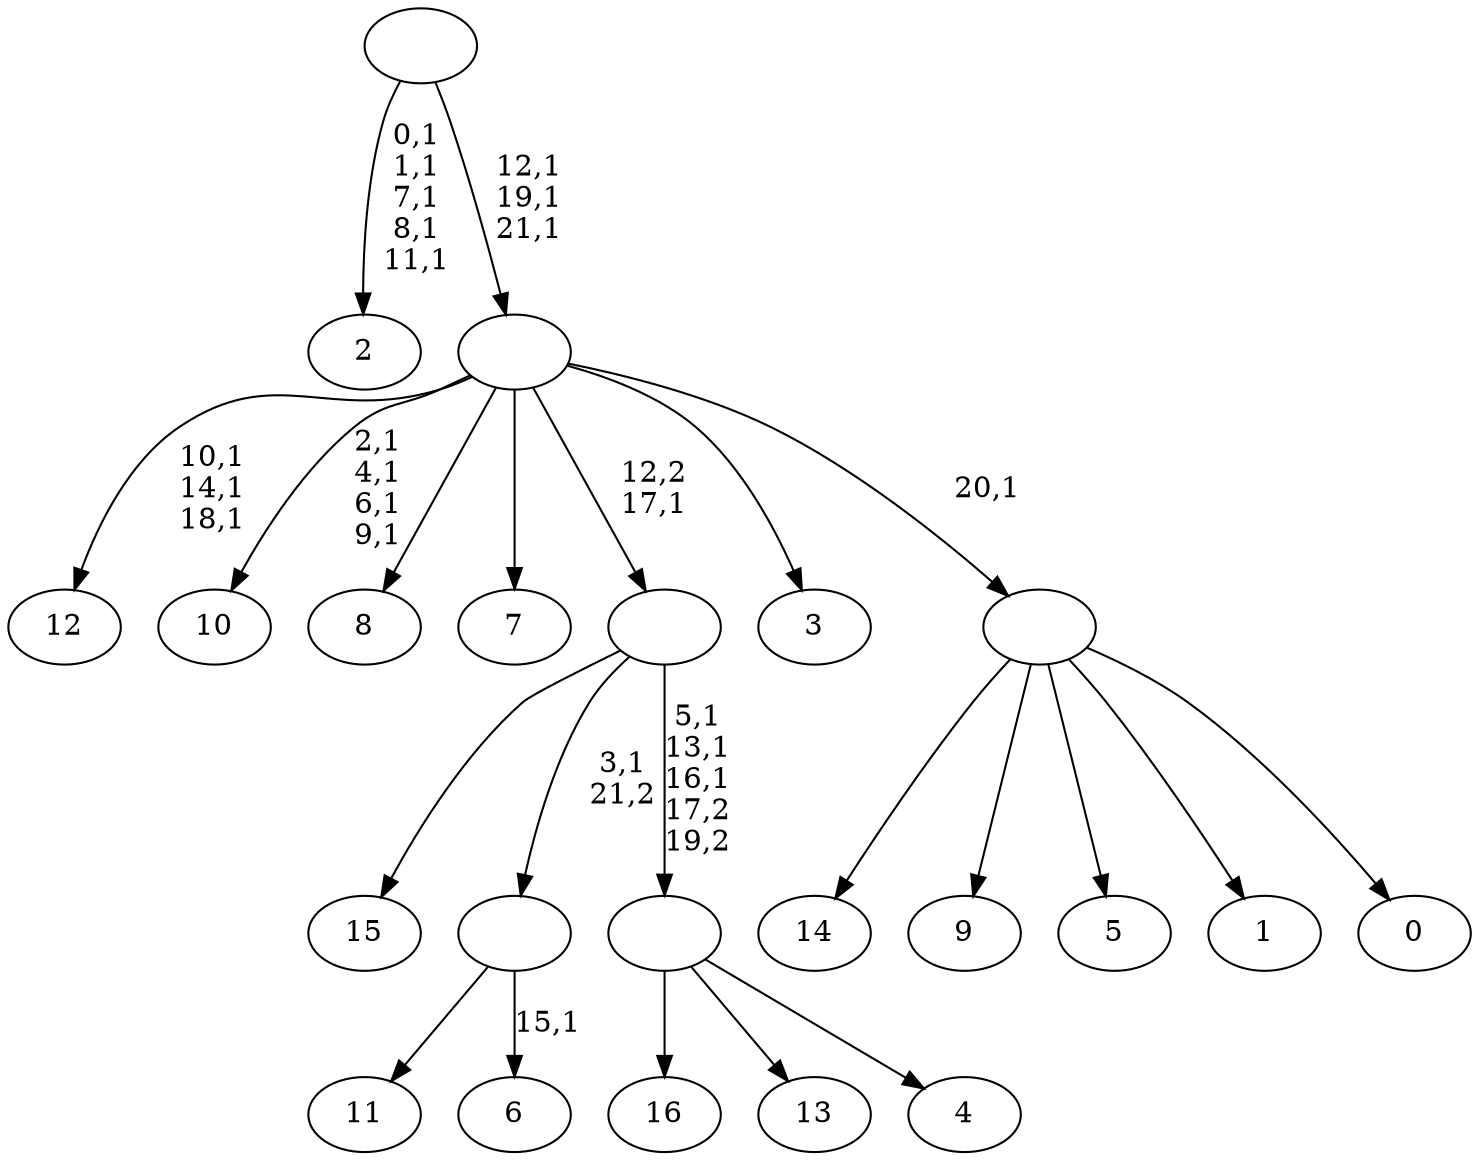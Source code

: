 digraph T {
	39 [label="16"]
	38 [label="15"]
	37 [label="14"]
	36 [label="13"]
	35 [label="12"]
	31 [label="11"]
	30 [label="10"]
	25 [label="9"]
	24 [label="8"]
	23 [label="7"]
	22 [label="6"]
	20 [label=""]
	19 [label="5"]
	18 [label="4"]
	17 [label=""]
	14 [label=""]
	13 [label="3"]
	12 [label="2"]
	6 [label="1"]
	5 [label="0"]
	4 [label=""]
	3 [label=""]
	0 [label=""]
	20 -> 22 [label="15,1"]
	20 -> 31 [label=""]
	17 -> 39 [label=""]
	17 -> 36 [label=""]
	17 -> 18 [label=""]
	14 -> 17 [label="5,1\n13,1\n16,1\n17,2\n19,2"]
	14 -> 38 [label=""]
	14 -> 20 [label="3,1\n21,2"]
	4 -> 37 [label=""]
	4 -> 25 [label=""]
	4 -> 19 [label=""]
	4 -> 6 [label=""]
	4 -> 5 [label=""]
	3 -> 30 [label="2,1\n4,1\n6,1\n9,1"]
	3 -> 35 [label="10,1\n14,1\n18,1"]
	3 -> 24 [label=""]
	3 -> 23 [label=""]
	3 -> 14 [label="12,2\n17,1"]
	3 -> 13 [label=""]
	3 -> 4 [label="20,1"]
	0 -> 3 [label="12,1\n19,1\n21,1"]
	0 -> 12 [label="0,1\n1,1\n7,1\n8,1\n11,1"]
}
